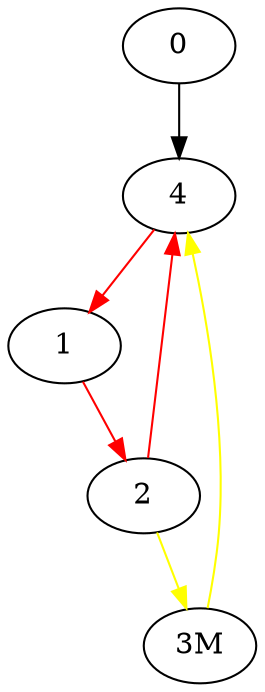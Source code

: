 Digraph G {
0->4;
edge [color=red];
1->2;
edge [color=black];
edge [color=red];
2->4;
edge [color=black];
edge [color=yellow];
2->"3M";
edge [color=black];
edge [color=yellow];
"3M"->4;
edge [color=black];
"3M";
edge [color=red];
4->1;
edge [color=black];
}
